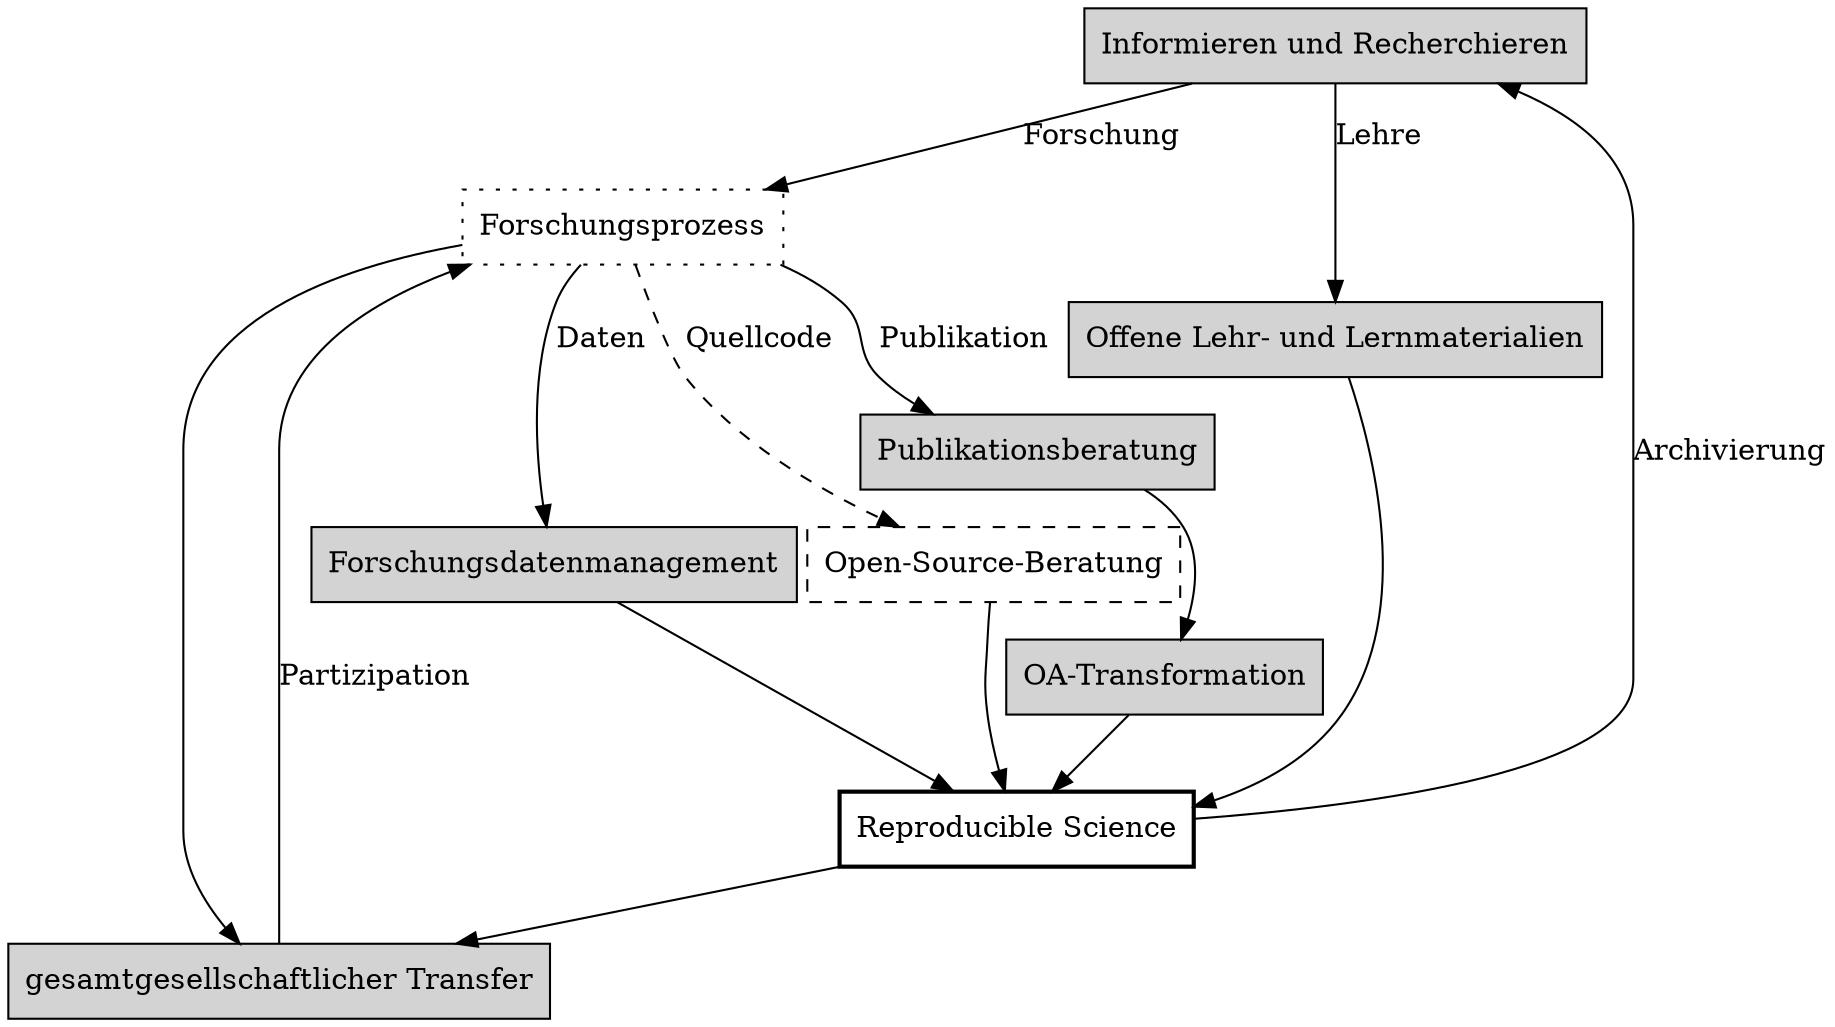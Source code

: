 digraph G {
     one [label="Informieren und Recherchieren", shape=box, style=filled];
     two [label="Forschungsprozess", style=dotted, shape=box];
     three [label="Offene Lehr- und Lernmaterialien", shape=box, style=filled];
     four [label="Publikationsberatung", shape=box, style=filled];
     five [label="Forschungsdatenmanagement", shape=box, style=filled];
     six [label="OA-Transformation", shape=box, style=filled];
     seven [label="Open-Source-Beratung", style=dashed, shape=box];
     eight [label="Reproducible Science", style=bold, shape=box];
     nine [label="gesamtgesellschaftlicher Transfer", shape=box, style=filled];
     nine -> two [label="Partizipation"];
     two -> nine;
     eight -> nine;
     three -> eight;
     one -> two [label="Forschung"];
     one -> three [label="Lehre"];
     two -> four [label="Publikation"];
     two -> five [label="Daten"];
     two -> seven [label="Quellcode", style=dashed];
     seven -> eight;
     six -> eight;
     five -> eight;
     four -> six;
     eight -> one [label="Archivierung"];

}

